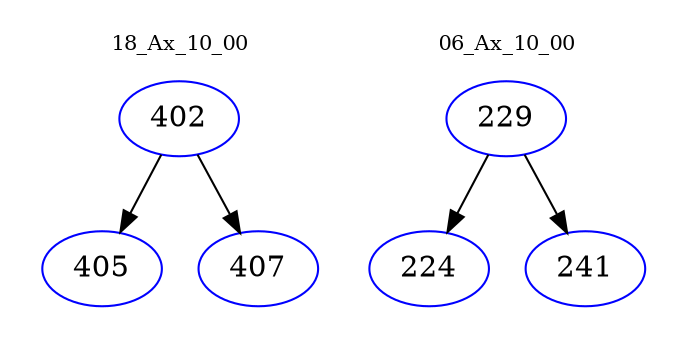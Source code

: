 digraph{
subgraph cluster_0 {
color = white
label = "18_Ax_10_00";
fontsize=10;
T0_402 [label="402", color="blue"]
T0_402 -> T0_405 [color="black"]
T0_405 [label="405", color="blue"]
T0_402 -> T0_407 [color="black"]
T0_407 [label="407", color="blue"]
}
subgraph cluster_1 {
color = white
label = "06_Ax_10_00";
fontsize=10;
T1_229 [label="229", color="blue"]
T1_229 -> T1_224 [color="black"]
T1_224 [label="224", color="blue"]
T1_229 -> T1_241 [color="black"]
T1_241 [label="241", color="blue"]
}
}
